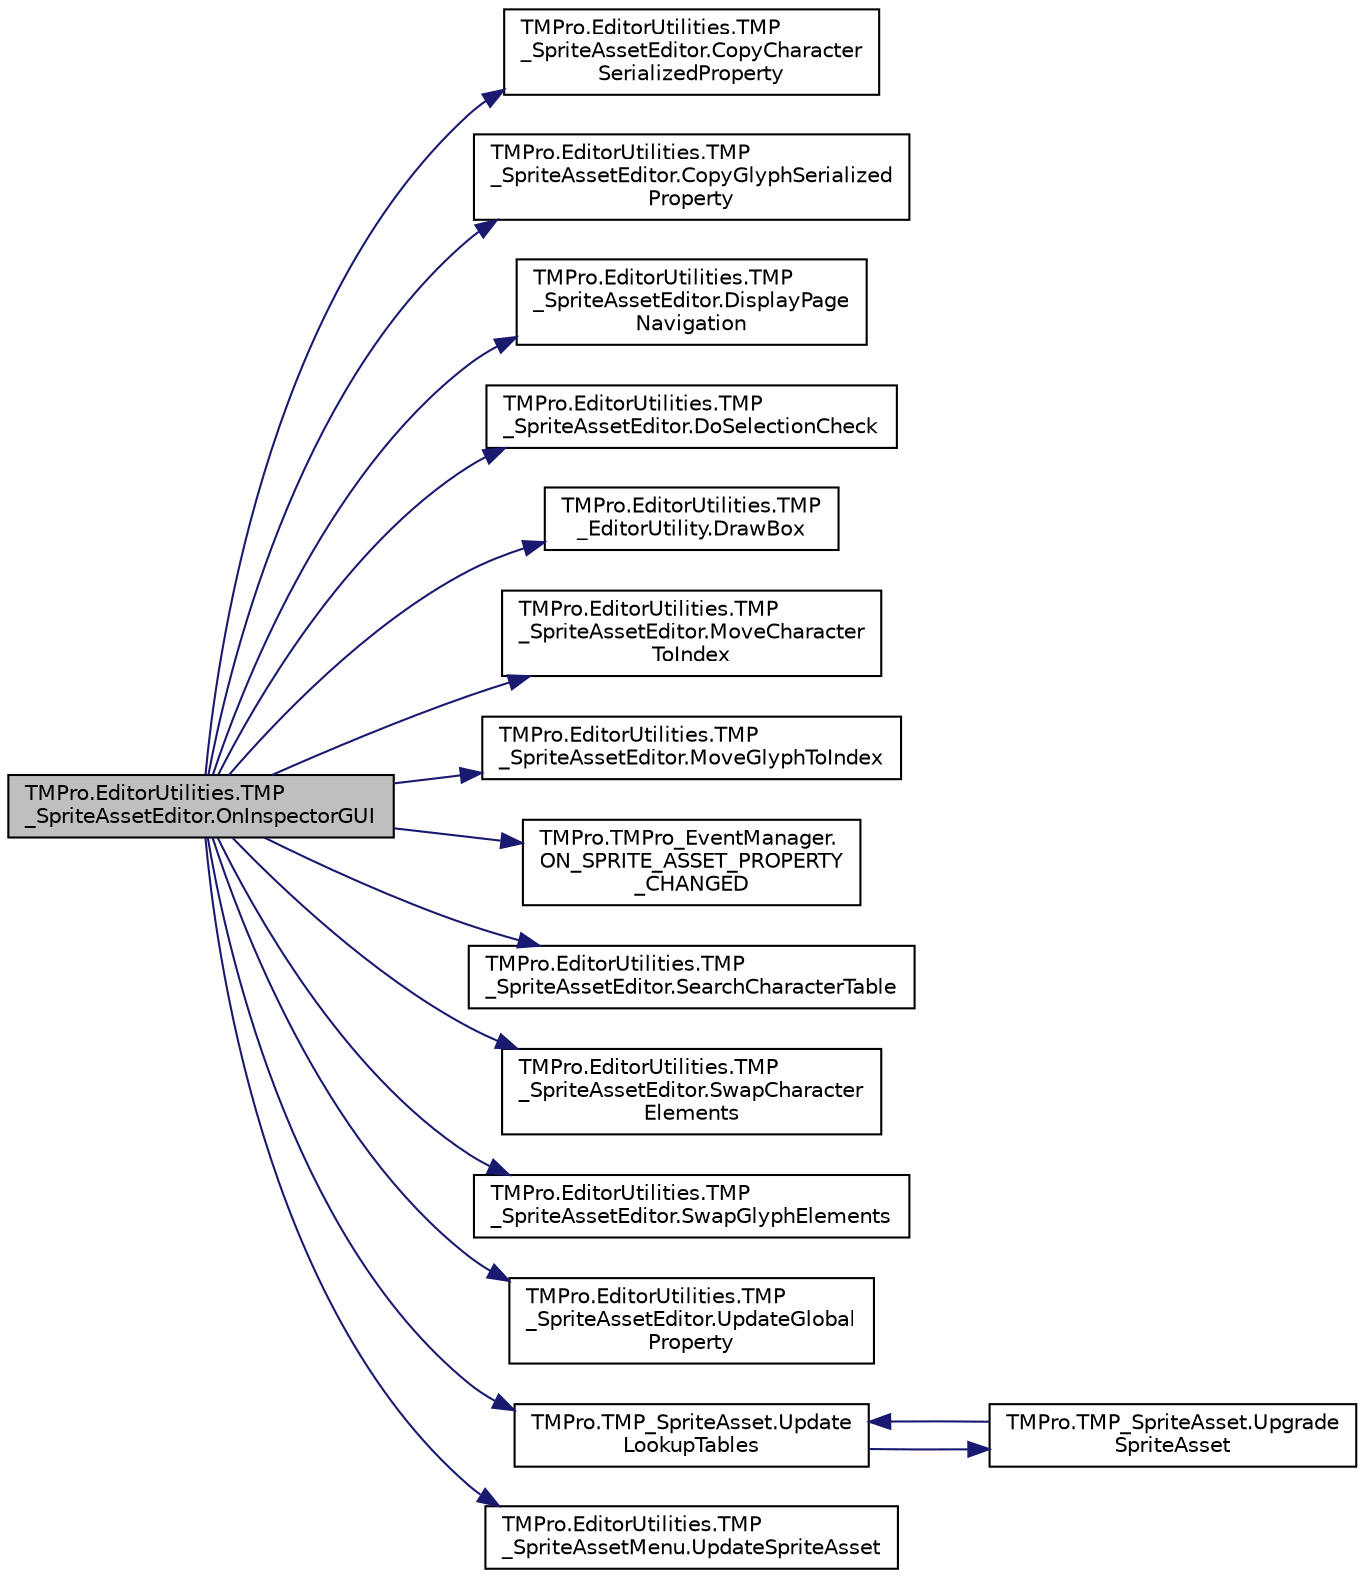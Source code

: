 digraph "TMPro.EditorUtilities.TMP_SpriteAssetEditor.OnInspectorGUI"
{
 // LATEX_PDF_SIZE
  edge [fontname="Helvetica",fontsize="10",labelfontname="Helvetica",labelfontsize="10"];
  node [fontname="Helvetica",fontsize="10",shape=record];
  rankdir="LR";
  Node1 [label="TMPro.EditorUtilities.TMP\l_SpriteAssetEditor.OnInspectorGUI",height=0.2,width=0.4,color="black", fillcolor="grey75", style="filled", fontcolor="black",tooltip=" "];
  Node1 -> Node2 [color="midnightblue",fontsize="10",style="solid",fontname="Helvetica"];
  Node2 [label="TMPro.EditorUtilities.TMP\l_SpriteAssetEditor.CopyCharacter\lSerializedProperty",height=0.2,width=0.4,color="black", fillcolor="white", style="filled",URL="$class_t_m_pro_1_1_editor_utilities_1_1_t_m_p___sprite_asset_editor.html#a17b14513e9710484f9a88b37529d871b",tooltip=" "];
  Node1 -> Node3 [color="midnightblue",fontsize="10",style="solid",fontname="Helvetica"];
  Node3 [label="TMPro.EditorUtilities.TMP\l_SpriteAssetEditor.CopyGlyphSerialized\lProperty",height=0.2,width=0.4,color="black", fillcolor="white", style="filled",URL="$class_t_m_pro_1_1_editor_utilities_1_1_t_m_p___sprite_asset_editor.html#a3b3a415af00217f17972d5db8f2d659b",tooltip=" "];
  Node1 -> Node4 [color="midnightblue",fontsize="10",style="solid",fontname="Helvetica"];
  Node4 [label="TMPro.EditorUtilities.TMP\l_SpriteAssetEditor.DisplayPage\lNavigation",height=0.2,width=0.4,color="black", fillcolor="white", style="filled",URL="$class_t_m_pro_1_1_editor_utilities_1_1_t_m_p___sprite_asset_editor.html#ab51c936c8f0755bf1fa516786c061dc7",tooltip=" "];
  Node1 -> Node5 [color="midnightblue",fontsize="10",style="solid",fontname="Helvetica"];
  Node5 [label="TMPro.EditorUtilities.TMP\l_SpriteAssetEditor.DoSelectionCheck",height=0.2,width=0.4,color="black", fillcolor="white", style="filled",URL="$class_t_m_pro_1_1_editor_utilities_1_1_t_m_p___sprite_asset_editor.html#a31945b5ae12161dc4eca9365603eb09a",tooltip=" "];
  Node1 -> Node6 [color="midnightblue",fontsize="10",style="solid",fontname="Helvetica"];
  Node6 [label="TMPro.EditorUtilities.TMP\l_EditorUtility.DrawBox",height=0.2,width=0.4,color="black", fillcolor="white", style="filled",URL="$class_t_m_pro_1_1_editor_utilities_1_1_t_m_p___editor_utility.html#ace1889f81283f0a1bcd8973069222d48",tooltip=" "];
  Node1 -> Node7 [color="midnightblue",fontsize="10",style="solid",fontname="Helvetica"];
  Node7 [label="TMPro.EditorUtilities.TMP\l_SpriteAssetEditor.MoveCharacter\lToIndex",height=0.2,width=0.4,color="black", fillcolor="white", style="filled",URL="$class_t_m_pro_1_1_editor_utilities_1_1_t_m_p___sprite_asset_editor.html#a25a48ee3d8c6168f63b4e2ee61fa42f7",tooltip="Move Sprite Element at selected index to another index and reorder sprite list."];
  Node1 -> Node8 [color="midnightblue",fontsize="10",style="solid",fontname="Helvetica"];
  Node8 [label="TMPro.EditorUtilities.TMP\l_SpriteAssetEditor.MoveGlyphToIndex",height=0.2,width=0.4,color="black", fillcolor="white", style="filled",URL="$class_t_m_pro_1_1_editor_utilities_1_1_t_m_p___sprite_asset_editor.html#ae84cd2dc798551ee976b28b59175e8d3",tooltip="Move Sprite Element at selected index to another index and reorder sprite list."];
  Node1 -> Node9 [color="midnightblue",fontsize="10",style="solid",fontname="Helvetica"];
  Node9 [label="TMPro.TMPro_EventManager.\lON_SPRITE_ASSET_PROPERTY\l_CHANGED",height=0.2,width=0.4,color="black", fillcolor="white", style="filled",URL="$class_t_m_pro_1_1_t_m_pro___event_manager.html#a55f35e9908f6979079a4f09c1b1ca002",tooltip=" "];
  Node1 -> Node10 [color="midnightblue",fontsize="10",style="solid",fontname="Helvetica"];
  Node10 [label="TMPro.EditorUtilities.TMP\l_SpriteAssetEditor.SearchCharacterTable",height=0.2,width=0.4,color="black", fillcolor="white", style="filled",URL="$class_t_m_pro_1_1_editor_utilities_1_1_t_m_p___sprite_asset_editor.html#ac187d838c5ddb95f76766a9f644bf486",tooltip=" "];
  Node1 -> Node11 [color="midnightblue",fontsize="10",style="solid",fontname="Helvetica"];
  Node11 [label="TMPro.EditorUtilities.TMP\l_SpriteAssetEditor.SwapCharacter\lElements",height=0.2,width=0.4,color="black", fillcolor="white", style="filled",URL="$class_t_m_pro_1_1_editor_utilities_1_1_t_m_p___sprite_asset_editor.html#a2af813fcc2841a0d91f0061c83ec0af8",tooltip="Swap the sprite item at the currently selected array index to another index."];
  Node1 -> Node12 [color="midnightblue",fontsize="10",style="solid",fontname="Helvetica"];
  Node12 [label="TMPro.EditorUtilities.TMP\l_SpriteAssetEditor.SwapGlyphElements",height=0.2,width=0.4,color="black", fillcolor="white", style="filled",URL="$class_t_m_pro_1_1_editor_utilities_1_1_t_m_p___sprite_asset_editor.html#a3540d0ca4d294db0140c37dbba5ea6c3",tooltip=" "];
  Node1 -> Node13 [color="midnightblue",fontsize="10",style="solid",fontname="Helvetica"];
  Node13 [label="TMPro.EditorUtilities.TMP\l_SpriteAssetEditor.UpdateGlobal\lProperty",height=0.2,width=0.4,color="black", fillcolor="white", style="filled",URL="$class_t_m_pro_1_1_editor_utilities_1_1_t_m_p___sprite_asset_editor.html#a42c7bc8790094fabfced10f0eb944cfd",tooltip="Method to update the properties of all sprites"];
  Node1 -> Node14 [color="midnightblue",fontsize="10",style="solid",fontname="Helvetica"];
  Node14 [label="TMPro.TMP_SpriteAsset.Update\lLookupTables",height=0.2,width=0.4,color="black", fillcolor="white", style="filled",URL="$class_t_m_pro_1_1_t_m_p___sprite_asset.html#ac0d576c7ae191d74887684c5388ca32a",tooltip="Function to update the sprite name and unicode lookup tables. This function should be called when a s..."];
  Node14 -> Node15 [color="midnightblue",fontsize="10",style="solid",fontname="Helvetica"];
  Node15 [label="TMPro.TMP_SpriteAsset.Upgrade\lSpriteAsset",height=0.2,width=0.4,color="black", fillcolor="white", style="filled",URL="$class_t_m_pro_1_1_t_m_p___sprite_asset.html#a2fb7d253030a3930af59366ce7e8a31e",tooltip="Internal method used to upgrade sprite asset."];
  Node15 -> Node14 [color="midnightblue",fontsize="10",style="solid",fontname="Helvetica"];
  Node1 -> Node16 [color="midnightblue",fontsize="10",style="solid",fontname="Helvetica"];
  Node16 [label="TMPro.EditorUtilities.TMP\l_SpriteAssetMenu.UpdateSpriteAsset",height=0.2,width=0.4,color="black", fillcolor="white", style="filled",URL="$class_t_m_pro_1_1_editor_utilities_1_1_t_m_p___sprite_asset_menu.html#af742d151ecb7ffc3f20ef47ef0736366",tooltip=" "];
}
